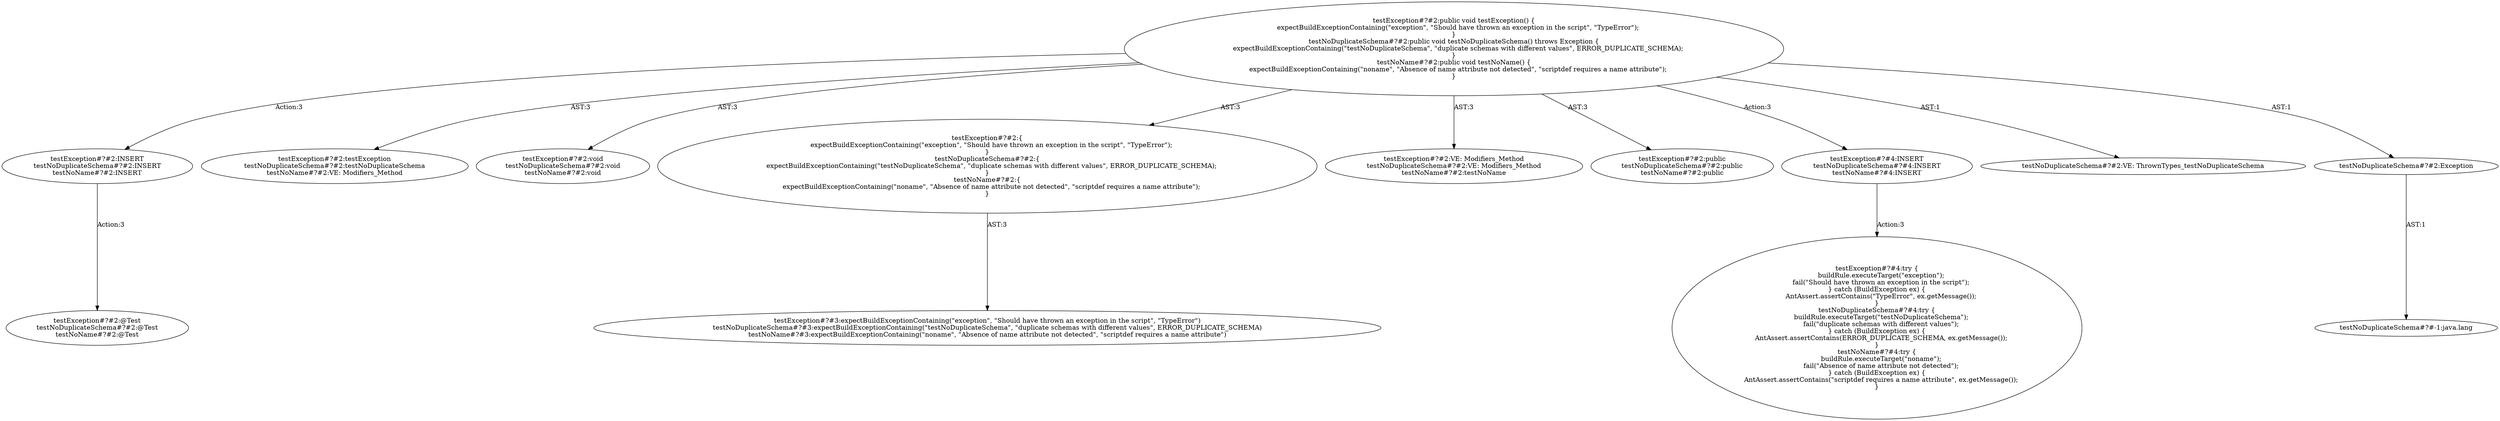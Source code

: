 digraph "Pattern" {
0 [label="testException#?#2:INSERT
testNoDuplicateSchema#?#2:INSERT
testNoName#?#2:INSERT" shape=ellipse]
1 [label="testException#?#2:public void testException() \{
    expectBuildExceptionContaining(\"exception\", \"Should have thrown an exception in the script\", \"TypeError\");
\}
testNoDuplicateSchema#?#2:public void testNoDuplicateSchema() throws Exception \{
    expectBuildExceptionContaining(\"testNoDuplicateSchema\", \"duplicate schemas with different values\", ERROR_DUPLICATE_SCHEMA);
\}
testNoName#?#2:public void testNoName() \{
    expectBuildExceptionContaining(\"noname\", \"Absence of name attribute not detected\", \"scriptdef requires a name attribute\");
\}" shape=ellipse]
2 [label="testException#?#2:testException
testNoDuplicateSchema#?#2:testNoDuplicateSchema
testNoName#?#2:VE: Modifiers_Method" shape=ellipse]
3 [label="testException#?#2:void
testNoDuplicateSchema#?#2:void
testNoName#?#2:void" shape=ellipse]
4 [label="testException#?#2:\{
    expectBuildExceptionContaining(\"exception\", \"Should have thrown an exception in the script\", \"TypeError\");
\}
testNoDuplicateSchema#?#2:\{
    expectBuildExceptionContaining(\"testNoDuplicateSchema\", \"duplicate schemas with different values\", ERROR_DUPLICATE_SCHEMA);
\}
testNoName#?#2:\{
    expectBuildExceptionContaining(\"noname\", \"Absence of name attribute not detected\", \"scriptdef requires a name attribute\");
\}" shape=ellipse]
5 [label="testException#?#3:expectBuildExceptionContaining(\"exception\", \"Should have thrown an exception in the script\", \"TypeError\")
testNoDuplicateSchema#?#3:expectBuildExceptionContaining(\"testNoDuplicateSchema\", \"duplicate schemas with different values\", ERROR_DUPLICATE_SCHEMA)
testNoName#?#3:expectBuildExceptionContaining(\"noname\", \"Absence of name attribute not detected\", \"scriptdef requires a name attribute\")" shape=ellipse]
6 [label="testException#?#2:VE: Modifiers_Method
testNoDuplicateSchema#?#2:VE: Modifiers_Method
testNoName#?#2:testNoName" shape=ellipse]
7 [label="testException#?#2:public
testNoDuplicateSchema#?#2:public
testNoName#?#2:public" shape=ellipse]
8 [label="testException#?#4:INSERT
testNoDuplicateSchema#?#4:INSERT
testNoName#?#4:INSERT" shape=ellipse]
9 [label="testException#?#4:try \{
    buildRule.executeTarget(\"exception\");
    fail(\"Should have thrown an exception in the script\");
\} catch (BuildException ex) \{
    AntAssert.assertContains(\"TypeError\", ex.getMessage());
\}
testNoDuplicateSchema#?#4:try \{
    buildRule.executeTarget(\"testNoDuplicateSchema\");
    fail(\"duplicate schemas with different values\");
\} catch (BuildException ex) \{
    AntAssert.assertContains(ERROR_DUPLICATE_SCHEMA, ex.getMessage());
\}
testNoName#?#4:try \{
    buildRule.executeTarget(\"noname\");
    fail(\"Absence of name attribute not detected\");
\} catch (BuildException ex) \{
    AntAssert.assertContains(\"scriptdef requires a name attribute\", ex.getMessage());
\}" shape=ellipse]
10 [label="testException#?#2:@Test
testNoDuplicateSchema#?#2:@Test
testNoName#?#2:@Test" shape=ellipse]
11 [label="testNoDuplicateSchema#?#2:VE: ThrownTypes_testNoDuplicateSchema" shape=ellipse]
12 [label="testNoDuplicateSchema#?#2:Exception" shape=ellipse]
13 [label="testNoDuplicateSchema#?#-1:java.lang" shape=ellipse]
0 -> 10 [label="Action:3"];
1 -> 0 [label="Action:3"];
1 -> 2 [label="AST:3"];
1 -> 3 [label="AST:3"];
1 -> 4 [label="AST:3"];
1 -> 6 [label="AST:3"];
1 -> 7 [label="AST:3"];
1 -> 8 [label="Action:3"];
1 -> 11 [label="AST:1"];
1 -> 12 [label="AST:1"];
4 -> 5 [label="AST:3"];
8 -> 9 [label="Action:3"];
12 -> 13 [label="AST:1"];
}